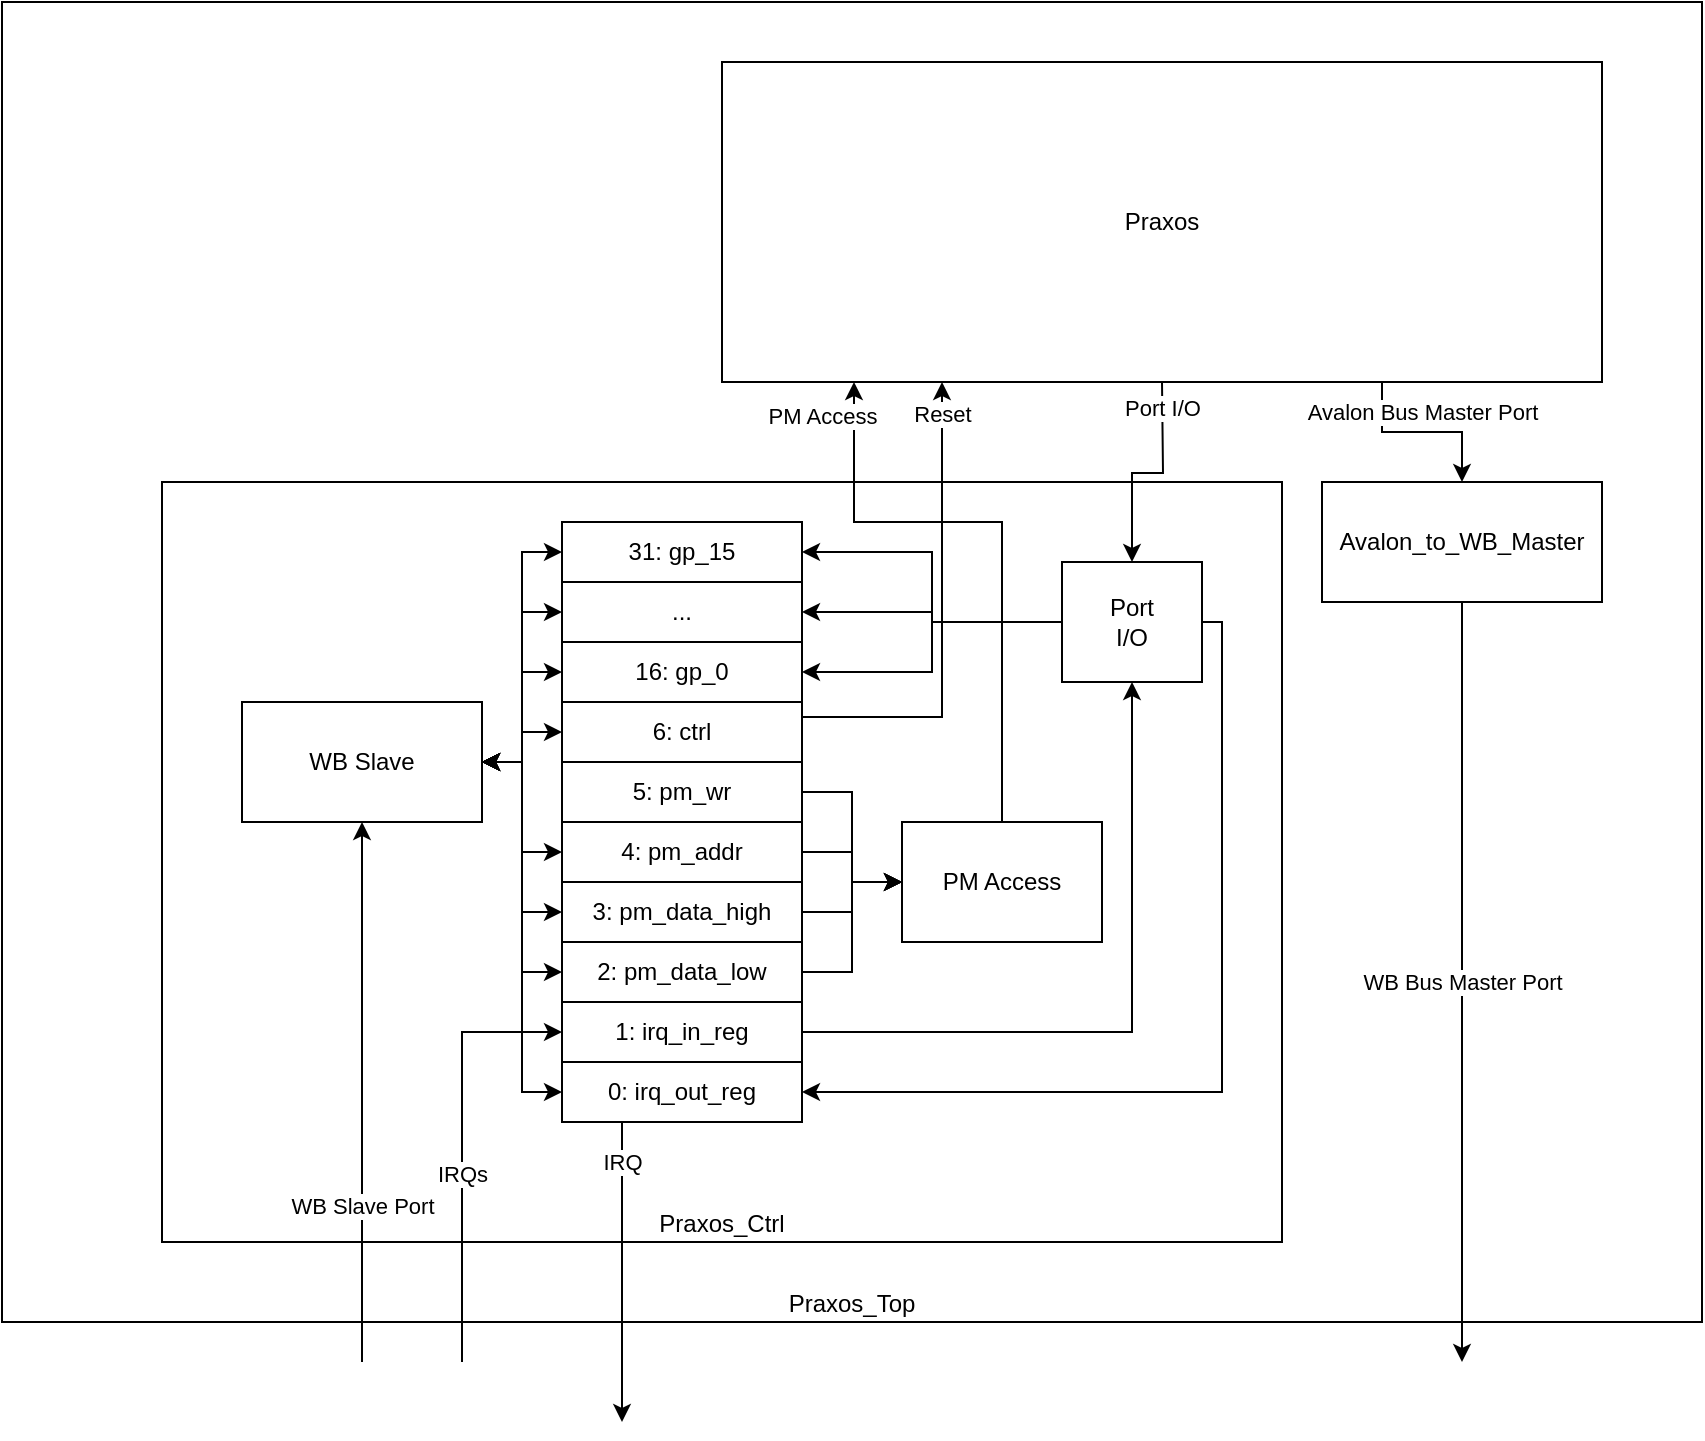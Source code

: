 <mxfile version="19.0.3" type="device"><diagram id="MNf2wMZkNhFHgaL5lZ0z" name="Page-1"><mxGraphModel dx="1943" dy="675" grid="1" gridSize="10" guides="1" tooltips="1" connect="1" arrows="1" fold="1" page="1" pageScale="1" pageWidth="850" pageHeight="1100" math="0" shadow="0"><root><mxCell id="0"/><mxCell id="1" parent="0"/><mxCell id="0u6UAf10lV7i9e3pFNgG-41" value="Praxos_Top" style="rounded=0;whiteSpace=wrap;html=1;verticalAlign=bottom;" parent="1" vertex="1"><mxGeometry x="-280" y="170" width="850" height="660" as="geometry"/></mxCell><mxCell id="0u6UAf10lV7i9e3pFNgG-1" value="Praxos" style="rounded=0;whiteSpace=wrap;html=1;points=[[0,0,0,0,0],[0,0.25,0,0,0],[0,0.5,0,0,0],[0,0.75,0,0,0],[0,1,0,0,0],[0.15,1,0,0,0],[0.25,0,0,0,0],[0.33,1,0,0,0],[0.5,0,0,0,0],[0.5,1,0,0,0],[0.67,1,0,0,0],[0.75,0,0,0,0],[0.82,1,0,0,0],[1,0,0,0,0],[1,0.25,0,0,0],[1,0.5,0,0,0],[1,0.75,0,0,0],[1,1,0,0,0]];" parent="1" vertex="1"><mxGeometry x="80" y="200" width="440" height="160" as="geometry"/></mxCell><mxCell id="0u6UAf10lV7i9e3pFNgG-2" value="Avalon_to_WB_Master" style="rounded=0;whiteSpace=wrap;html=1;" parent="1" vertex="1"><mxGeometry x="380" y="410" width="140" height="60" as="geometry"/></mxCell><mxCell id="0u6UAf10lV7i9e3pFNgG-3" value="Avalon Bus Master Port" style="endArrow=classic;html=1;rounded=0;exitX=0.75;exitY=1;exitDx=0;exitDy=0;entryX=0.5;entryY=0;entryDx=0;entryDy=0;edgeStyle=orthogonalEdgeStyle;" parent="1" source="0u6UAf10lV7i9e3pFNgG-1" target="0u6UAf10lV7i9e3pFNgG-2" edge="1"><mxGeometry y="10" width="50" height="50" relative="1" as="geometry"><mxPoint x="270" y="500" as="sourcePoint"/><mxPoint x="320" y="450" as="targetPoint"/><mxPoint as="offset"/></mxGeometry></mxCell><mxCell id="0u6UAf10lV7i9e3pFNgG-4" value="Praxos_Ctrl" style="rounded=0;whiteSpace=wrap;html=1;verticalAlign=bottom;" parent="1" vertex="1"><mxGeometry x="-200" y="410" width="560" height="380" as="geometry"/></mxCell><mxCell id="0u6UAf10lV7i9e3pFNgG-5" value="Port I/O" style="endArrow=none;startArrow=classic;html=1;rounded=0;edgeStyle=orthogonalEdgeStyle;endFill=0;" parent="1" source="0u6UAf10lV7i9e3pFNgG-26" edge="1"><mxGeometry x="0.758" width="50" height="50" relative="1" as="geometry"><mxPoint x="300" y="410" as="sourcePoint"/><mxPoint x="300" y="360" as="targetPoint"/><mxPoint as="offset"/></mxGeometry></mxCell><mxCell id="0u6UAf10lV7i9e3pFNgG-6" value="WB Bus Master Port" style="endArrow=classic;html=1;rounded=0;exitX=0.5;exitY=1;exitDx=0;exitDy=0;" parent="1" source="0u6UAf10lV7i9e3pFNgG-2" edge="1"><mxGeometry width="50" height="50" relative="1" as="geometry"><mxPoint x="420" y="500" as="sourcePoint"/><mxPoint x="450" y="850" as="targetPoint"/></mxGeometry></mxCell><mxCell id="0u6UAf10lV7i9e3pFNgG-7" value="WB Slave" style="rounded=0;whiteSpace=wrap;html=1;" parent="1" vertex="1"><mxGeometry x="-160" y="520" width="120" height="60" as="geometry"/></mxCell><mxCell id="0u6UAf10lV7i9e3pFNgG-9" value="Reset" style="endArrow=classic;html=1;rounded=0;exitX=1;exitY=0.25;exitDx=0;exitDy=0;entryX=0.25;entryY=1;entryDx=0;entryDy=0;edgeStyle=orthogonalEdgeStyle;" parent="1" source="0u6UAf10lV7i9e3pFNgG-17" target="0u6UAf10lV7i9e3pFNgG-1" edge="1"><mxGeometry x="0.869" width="50" height="50" relative="1" as="geometry"><mxPoint x="400" y="360" as="sourcePoint"/><mxPoint x="170" y="380" as="targetPoint"/><mxPoint as="offset"/></mxGeometry></mxCell><mxCell id="0u6UAf10lV7i9e3pFNgG-10" value="PM Access" style="endArrow=classic;html=1;rounded=0;exitX=0.5;exitY=0;exitDx=0;exitDy=0;entryX=0.15;entryY=1;entryDx=0;entryDy=0;entryPerimeter=0;edgeStyle=orthogonalEdgeStyle;" parent="1" source="0u6UAf10lV7i9e3pFNgG-22" target="0u6UAf10lV7i9e3pFNgG-1" edge="1"><mxGeometry x="0.884" y="16" width="50" height="50" relative="1" as="geometry"><mxPoint x="30" y="420" as="sourcePoint"/><mxPoint x="30" y="370" as="targetPoint"/><Array as="points"><mxPoint x="220" y="430"/><mxPoint x="146" y="430"/></Array><mxPoint as="offset"/></mxGeometry></mxCell><mxCell id="0u6UAf10lV7i9e3pFNgG-11" value="WB Slave Port" style="endArrow=classic;html=1;rounded=0;entryX=0.5;entryY=1;entryDx=0;entryDy=0;" parent="1" target="0u6UAf10lV7i9e3pFNgG-7" edge="1"><mxGeometry x="-0.419" width="50" height="50" relative="1" as="geometry"><mxPoint x="-100" y="850" as="sourcePoint"/><mxPoint x="260" y="890" as="targetPoint"/><mxPoint as="offset"/></mxGeometry></mxCell><mxCell id="0u6UAf10lV7i9e3pFNgG-12" value="IRQs" style="endArrow=classic;html=1;rounded=0;entryX=0;entryY=0.5;entryDx=0;entryDy=0;edgeStyle=orthogonalEdgeStyle;" parent="1" target="0u6UAf10lV7i9e3pFNgG-13" edge="1"><mxGeometry x="-0.127" width="50" height="50" relative="1" as="geometry"><mxPoint x="-50" y="850" as="sourcePoint"/><mxPoint y="691.9" as="targetPoint"/><Array as="points"><mxPoint x="-50" y="685"/></Array><mxPoint as="offset"/></mxGeometry></mxCell><mxCell id="0u6UAf10lV7i9e3pFNgG-13" value="1: irq_in_reg" style="rounded=0;whiteSpace=wrap;html=1;" parent="1" vertex="1"><mxGeometry y="670" width="120" height="30" as="geometry"/></mxCell><mxCell id="0u6UAf10lV7i9e3pFNgG-14" value="2: pm_data_low" style="rounded=0;whiteSpace=wrap;html=1;" parent="1" vertex="1"><mxGeometry y="640" width="120" height="30" as="geometry"/></mxCell><mxCell id="0u6UAf10lV7i9e3pFNgG-15" value="3: pm_data_high" style="rounded=0;whiteSpace=wrap;html=1;" parent="1" vertex="1"><mxGeometry y="610" width="120" height="30" as="geometry"/></mxCell><mxCell id="0u6UAf10lV7i9e3pFNgG-16" value="4: pm_addr" style="rounded=0;whiteSpace=wrap;html=1;" parent="1" vertex="1"><mxGeometry y="580" width="120" height="30" as="geometry"/></mxCell><mxCell id="0u6UAf10lV7i9e3pFNgG-17" value="6: ctrl" style="rounded=0;whiteSpace=wrap;html=1;" parent="1" vertex="1"><mxGeometry y="520" width="120" height="30" as="geometry"/></mxCell><mxCell id="0u6UAf10lV7i9e3pFNgG-18" value="16: gp_0" style="rounded=0;whiteSpace=wrap;html=1;" parent="1" vertex="1"><mxGeometry y="490" width="120" height="30" as="geometry"/></mxCell><mxCell id="0u6UAf10lV7i9e3pFNgG-19" value="..." style="rounded=0;whiteSpace=wrap;html=1;" parent="1" vertex="1"><mxGeometry y="460" width="120" height="30" as="geometry"/></mxCell><mxCell id="0u6UAf10lV7i9e3pFNgG-20" value="31: gp_15" style="rounded=0;whiteSpace=wrap;html=1;" parent="1" vertex="1"><mxGeometry y="430" width="120" height="30" as="geometry"/></mxCell><mxCell id="0u6UAf10lV7i9e3pFNgG-22" value="PM Access" style="rounded=0;whiteSpace=wrap;html=1;" parent="1" vertex="1"><mxGeometry x="170" y="580" width="100" height="60" as="geometry"/></mxCell><mxCell id="0u6UAf10lV7i9e3pFNgG-23" value="" style="endArrow=classic;html=1;rounded=0;exitX=1;exitY=0.5;exitDx=0;exitDy=0;edgeStyle=orthogonalEdgeStyle;" parent="1" source="0u6UAf10lV7i9e3pFNgG-16" target="0u6UAf10lV7i9e3pFNgG-22" edge="1"><mxGeometry width="50" height="50" relative="1" as="geometry"><mxPoint x="430" y="730" as="sourcePoint"/><mxPoint x="480" y="680" as="targetPoint"/></mxGeometry></mxCell><mxCell id="0u6UAf10lV7i9e3pFNgG-24" value="" style="endArrow=classic;html=1;rounded=0;exitX=1;exitY=0.5;exitDx=0;exitDy=0;edgeStyle=orthogonalEdgeStyle;" parent="1" source="0u6UAf10lV7i9e3pFNgG-15" target="0u6UAf10lV7i9e3pFNgG-22" edge="1"><mxGeometry width="50" height="50" relative="1" as="geometry"><mxPoint x="460" y="740" as="sourcePoint"/><mxPoint x="510" y="690" as="targetPoint"/></mxGeometry></mxCell><mxCell id="0u6UAf10lV7i9e3pFNgG-25" value="" style="endArrow=classic;html=1;rounded=0;exitX=1;exitY=0.5;exitDx=0;exitDy=0;edgeStyle=orthogonalEdgeStyle;entryX=0;entryY=0.5;entryDx=0;entryDy=0;" parent="1" source="0u6UAf10lV7i9e3pFNgG-14" target="0u6UAf10lV7i9e3pFNgG-22" edge="1"><mxGeometry width="50" height="50" relative="1" as="geometry"><mxPoint x="540" y="740" as="sourcePoint"/><mxPoint x="590" y="690" as="targetPoint"/></mxGeometry></mxCell><mxCell id="0u6UAf10lV7i9e3pFNgG-26" value="Port&lt;br&gt;I/O" style="rounded=0;whiteSpace=wrap;html=1;" parent="1" vertex="1"><mxGeometry x="250" y="450" width="70" height="60" as="geometry"/></mxCell><mxCell id="0u6UAf10lV7i9e3pFNgG-27" value="" style="endArrow=none;html=1;rounded=0;exitX=1;exitY=0.5;exitDx=0;exitDy=0;edgeStyle=orthogonalEdgeStyle;startArrow=classic;startFill=1;endFill=0;" parent="1" source="0u6UAf10lV7i9e3pFNgG-20" target="0u6UAf10lV7i9e3pFNgG-26" edge="1"><mxGeometry width="50" height="50" relative="1" as="geometry"><mxPoint x="440" y="660" as="sourcePoint"/><mxPoint x="490" y="610" as="targetPoint"/></mxGeometry></mxCell><mxCell id="0u6UAf10lV7i9e3pFNgG-28" value="" style="endArrow=none;html=1;rounded=0;exitX=1;exitY=0.5;exitDx=0;exitDy=0;edgeStyle=orthogonalEdgeStyle;startArrow=classic;startFill=1;endFill=0;" parent="1" source="0u6UAf10lV7i9e3pFNgG-19" target="0u6UAf10lV7i9e3pFNgG-26" edge="1"><mxGeometry width="50" height="50" relative="1" as="geometry"><mxPoint x="470" y="740" as="sourcePoint"/><mxPoint x="520" y="690" as="targetPoint"/></mxGeometry></mxCell><mxCell id="0u6UAf10lV7i9e3pFNgG-29" value="" style="endArrow=none;html=1;rounded=0;exitX=1;exitY=0.5;exitDx=0;exitDy=0;edgeStyle=orthogonalEdgeStyle;startArrow=classic;startFill=1;endFill=0;" parent="1" source="0u6UAf10lV7i9e3pFNgG-18" target="0u6UAf10lV7i9e3pFNgG-26" edge="1"><mxGeometry width="50" height="50" relative="1" as="geometry"><mxPoint x="530" y="680" as="sourcePoint"/><mxPoint x="580" y="630" as="targetPoint"/></mxGeometry></mxCell><mxCell id="0u6UAf10lV7i9e3pFNgG-30" value="" style="endArrow=classic;startArrow=none;html=1;rounded=0;exitX=1;exitY=0.5;exitDx=0;exitDy=0;edgeStyle=orthogonalEdgeStyle;startFill=0;" parent="1" source="0u6UAf10lV7i9e3pFNgG-13" target="0u6UAf10lV7i9e3pFNgG-26" edge="1"><mxGeometry width="50" height="50" relative="1" as="geometry"><mxPoint x="580" y="740" as="sourcePoint"/><mxPoint x="630" y="690" as="targetPoint"/></mxGeometry></mxCell><mxCell id="0u6UAf10lV7i9e3pFNgG-31" value="" style="endArrow=classic;html=1;rounded=0;entryX=1;entryY=0.5;entryDx=0;entryDy=0;edgeStyle=orthogonalEdgeStyle;" parent="1" source="0u6UAf10lV7i9e3pFNgG-26" target="0u6UAf10lV7i9e3pFNgG-42" edge="1"><mxGeometry width="50" height="50" relative="1" as="geometry"><mxPoint x="510" y="730" as="sourcePoint"/><mxPoint x="560" y="680" as="targetPoint"/><Array as="points"><mxPoint x="330" y="480"/><mxPoint x="330" y="715"/></Array></mxGeometry></mxCell><mxCell id="0u6UAf10lV7i9e3pFNgG-32" value="IRQ" style="endArrow=classic;html=1;rounded=0;exitX=0.25;exitY=1;exitDx=0;exitDy=0;" parent="1" source="0u6UAf10lV7i9e3pFNgG-42" edge="1"><mxGeometry x="-0.733" width="50" height="50" relative="1" as="geometry"><mxPoint x="60" y="730" as="sourcePoint"/><mxPoint x="30" y="880" as="targetPoint"/><mxPoint as="offset"/></mxGeometry></mxCell><mxCell id="0u6UAf10lV7i9e3pFNgG-33" value="" style="endArrow=classic;startArrow=classic;html=1;rounded=0;entryX=0;entryY=0.5;entryDx=0;entryDy=0;edgeStyle=orthogonalEdgeStyle;" parent="1" source="0u6UAf10lV7i9e3pFNgG-7" target="0u6UAf10lV7i9e3pFNgG-20" edge="1"><mxGeometry width="50" height="50" relative="1" as="geometry"><mxPoint x="-310" y="600" as="sourcePoint"/><mxPoint x="-260" y="550" as="targetPoint"/></mxGeometry></mxCell><mxCell id="0u6UAf10lV7i9e3pFNgG-34" value="" style="endArrow=classic;startArrow=classic;html=1;rounded=0;entryX=0;entryY=0.5;entryDx=0;entryDy=0;edgeStyle=orthogonalEdgeStyle;" parent="1" source="0u6UAf10lV7i9e3pFNgG-7" target="0u6UAf10lV7i9e3pFNgG-19" edge="1"><mxGeometry width="50" height="50" relative="1" as="geometry"><mxPoint x="-300" y="670" as="sourcePoint"/><mxPoint x="-250" y="620" as="targetPoint"/></mxGeometry></mxCell><mxCell id="0u6UAf10lV7i9e3pFNgG-35" value="" style="endArrow=classic;startArrow=classic;html=1;rounded=0;entryX=0;entryY=0.5;entryDx=0;entryDy=0;edgeStyle=orthogonalEdgeStyle;" parent="1" source="0u6UAf10lV7i9e3pFNgG-7" target="0u6UAf10lV7i9e3pFNgG-18" edge="1"><mxGeometry width="50" height="50" relative="1" as="geometry"><mxPoint x="-260" y="830" as="sourcePoint"/><mxPoint x="-210" y="780" as="targetPoint"/></mxGeometry></mxCell><mxCell id="0u6UAf10lV7i9e3pFNgG-37" value="" style="endArrow=classic;startArrow=classic;html=1;rounded=0;entryX=0;entryY=0.5;entryDx=0;entryDy=0;edgeStyle=orthogonalEdgeStyle;" parent="1" source="0u6UAf10lV7i9e3pFNgG-7" target="0u6UAf10lV7i9e3pFNgG-17" edge="1"><mxGeometry width="50" height="50" relative="1" as="geometry"><mxPoint x="-300" y="790" as="sourcePoint"/><mxPoint x="-250" y="740" as="targetPoint"/></mxGeometry></mxCell><mxCell id="0u6UAf10lV7i9e3pFNgG-38" value="" style="endArrow=classic;startArrow=classic;html=1;rounded=0;entryX=0;entryY=0.5;entryDx=0;entryDy=0;edgeStyle=orthogonalEdgeStyle;" parent="1" source="0u6UAf10lV7i9e3pFNgG-7" target="0u6UAf10lV7i9e3pFNgG-16" edge="1"><mxGeometry width="50" height="50" relative="1" as="geometry"><mxPoint x="-290" y="850" as="sourcePoint"/><mxPoint x="-240" y="800" as="targetPoint"/></mxGeometry></mxCell><mxCell id="0u6UAf10lV7i9e3pFNgG-39" value="" style="endArrow=classic;startArrow=classic;html=1;rounded=0;entryX=0;entryY=0.5;entryDx=0;entryDy=0;edgeStyle=orthogonalEdgeStyle;" parent="1" source="0u6UAf10lV7i9e3pFNgG-7" target="0u6UAf10lV7i9e3pFNgG-15" edge="1"><mxGeometry width="50" height="50" relative="1" as="geometry"><mxPoint x="-250" y="840" as="sourcePoint"/><mxPoint x="-200" y="790" as="targetPoint"/></mxGeometry></mxCell><mxCell id="0u6UAf10lV7i9e3pFNgG-40" value="" style="endArrow=classic;startArrow=classic;html=1;rounded=0;entryX=0;entryY=0.5;entryDx=0;entryDy=0;edgeStyle=orthogonalEdgeStyle;" parent="1" source="0u6UAf10lV7i9e3pFNgG-7" target="0u6UAf10lV7i9e3pFNgG-14" edge="1"><mxGeometry width="50" height="50" relative="1" as="geometry"><mxPoint x="-320" y="840" as="sourcePoint"/><mxPoint x="-270" y="790" as="targetPoint"/></mxGeometry></mxCell><mxCell id="0u6UAf10lV7i9e3pFNgG-42" value="0: irq_out_reg" style="rounded=0;whiteSpace=wrap;html=1;" parent="1" vertex="1"><mxGeometry y="700" width="120" height="30" as="geometry"/></mxCell><mxCell id="0u6UAf10lV7i9e3pFNgG-44" value="" style="endArrow=classic;startArrow=classic;html=1;rounded=0;entryX=0;entryY=0.5;entryDx=0;entryDy=0;exitX=1;exitY=0.5;exitDx=0;exitDy=0;edgeStyle=orthogonalEdgeStyle;" parent="1" source="0u6UAf10lV7i9e3pFNgG-7" target="0u6UAf10lV7i9e3pFNgG-42" edge="1"><mxGeometry width="50" height="50" relative="1" as="geometry"><mxPoint x="-160" y="720" as="sourcePoint"/><mxPoint x="-110" y="670" as="targetPoint"/></mxGeometry></mxCell><mxCell id="d4RtH4RAsRqg9_D7NY_a-1" value="" style="endArrow=classic;html=1;rounded=0;exitX=1;exitY=0.5;exitDx=0;exitDy=0;entryX=0;entryY=0.5;entryDx=0;entryDy=0;edgeStyle=orthogonalEdgeStyle;" edge="1" parent="1" source="d4RtH4RAsRqg9_D7NY_a-2" target="0u6UAf10lV7i9e3pFNgG-22"><mxGeometry width="50" height="50" relative="1" as="geometry"><mxPoint x="180" y="600" as="sourcePoint"/><mxPoint x="140" y="590" as="targetPoint"/></mxGeometry></mxCell><mxCell id="d4RtH4RAsRqg9_D7NY_a-2" value="5: pm_wr" style="rounded=0;whiteSpace=wrap;html=1;" vertex="1" parent="1"><mxGeometry y="550" width="120" height="30" as="geometry"/></mxCell></root></mxGraphModel></diagram></mxfile>